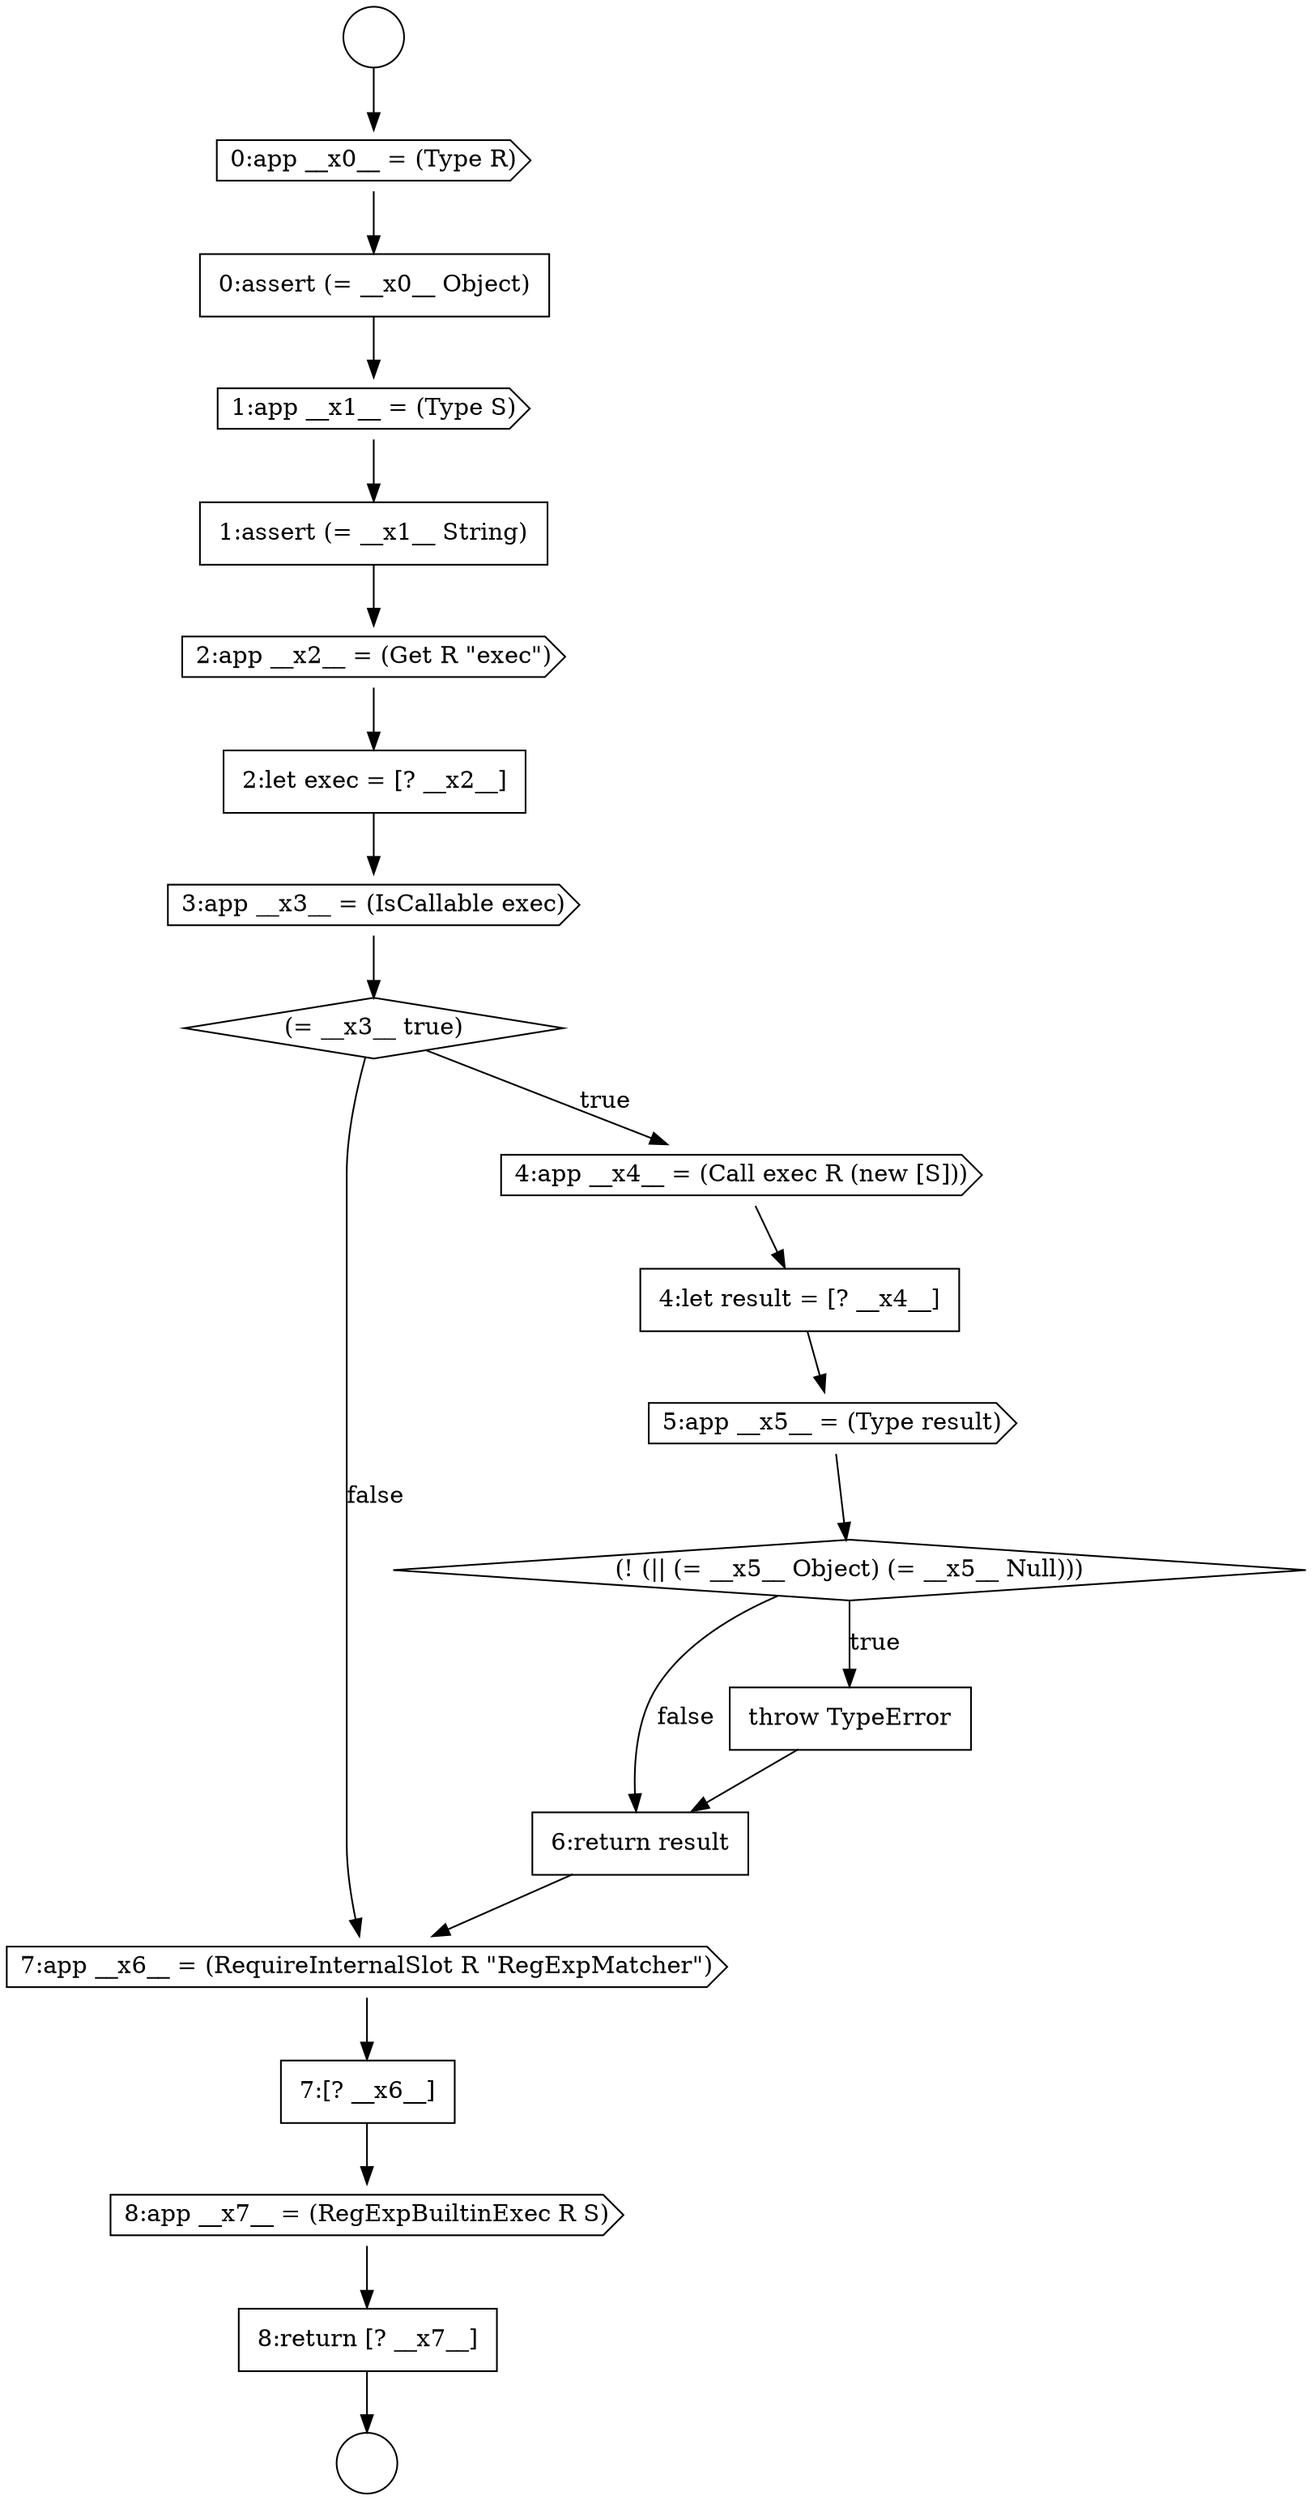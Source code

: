 digraph {
  node14741 [shape=circle label=" " color="black" fillcolor="white" style=filled]
  node14754 [shape=diamond, label=<<font color="black">(! (|| (= __x5__ Object) (= __x5__ Null)))</font>> color="black" fillcolor="white" style=filled]
  node14745 [shape=cds, label=<<font color="black">1:app __x1__ = (Type S)</font>> color="black" fillcolor="white" style=filled]
  node14753 [shape=cds, label=<<font color="black">5:app __x5__ = (Type result)</font>> color="black" fillcolor="white" style=filled]
  node14752 [shape=none, margin=0, label=<<font color="black">
    <table border="0" cellborder="1" cellspacing="0" cellpadding="10">
      <tr><td align="left">4:let result = [? __x4__]</td></tr>
    </table>
  </font>> color="black" fillcolor="white" style=filled]
  node14757 [shape=cds, label=<<font color="black">7:app __x6__ = (RequireInternalSlot R &quot;RegExpMatcher&quot;)</font>> color="black" fillcolor="white" style=filled]
  node14744 [shape=none, margin=0, label=<<font color="black">
    <table border="0" cellborder="1" cellspacing="0" cellpadding="10">
      <tr><td align="left">0:assert (= __x0__ Object)</td></tr>
    </table>
  </font>> color="black" fillcolor="white" style=filled]
  node14743 [shape=cds, label=<<font color="black">0:app __x0__ = (Type R)</font>> color="black" fillcolor="white" style=filled]
  node14756 [shape=none, margin=0, label=<<font color="black">
    <table border="0" cellborder="1" cellspacing="0" cellpadding="10">
      <tr><td align="left">6:return result</td></tr>
    </table>
  </font>> color="black" fillcolor="white" style=filled]
  node14742 [shape=circle label=" " color="black" fillcolor="white" style=filled]
  node14759 [shape=cds, label=<<font color="black">8:app __x7__ = (RegExpBuiltinExec R S)</font>> color="black" fillcolor="white" style=filled]
  node14748 [shape=none, margin=0, label=<<font color="black">
    <table border="0" cellborder="1" cellspacing="0" cellpadding="10">
      <tr><td align="left">2:let exec = [? __x2__]</td></tr>
    </table>
  </font>> color="black" fillcolor="white" style=filled]
  node14750 [shape=diamond, label=<<font color="black">(= __x3__ true)</font>> color="black" fillcolor="white" style=filled]
  node14758 [shape=none, margin=0, label=<<font color="black">
    <table border="0" cellborder="1" cellspacing="0" cellpadding="10">
      <tr><td align="left">7:[? __x6__]</td></tr>
    </table>
  </font>> color="black" fillcolor="white" style=filled]
  node14751 [shape=cds, label=<<font color="black">4:app __x4__ = (Call exec R (new [S]))</font>> color="black" fillcolor="white" style=filled]
  node14760 [shape=none, margin=0, label=<<font color="black">
    <table border="0" cellborder="1" cellspacing="0" cellpadding="10">
      <tr><td align="left">8:return [? __x7__]</td></tr>
    </table>
  </font>> color="black" fillcolor="white" style=filled]
  node14746 [shape=none, margin=0, label=<<font color="black">
    <table border="0" cellborder="1" cellspacing="0" cellpadding="10">
      <tr><td align="left">1:assert (= __x1__ String)</td></tr>
    </table>
  </font>> color="black" fillcolor="white" style=filled]
  node14755 [shape=none, margin=0, label=<<font color="black">
    <table border="0" cellborder="1" cellspacing="0" cellpadding="10">
      <tr><td align="left">throw TypeError</td></tr>
    </table>
  </font>> color="black" fillcolor="white" style=filled]
  node14747 [shape=cds, label=<<font color="black">2:app __x2__ = (Get R &quot;exec&quot;)</font>> color="black" fillcolor="white" style=filled]
  node14749 [shape=cds, label=<<font color="black">3:app __x3__ = (IsCallable exec)</font>> color="black" fillcolor="white" style=filled]
  node14758 -> node14759 [ color="black"]
  node14755 -> node14756 [ color="black"]
  node14745 -> node14746 [ color="black"]
  node14750 -> node14751 [label=<<font color="black">true</font>> color="black"]
  node14750 -> node14757 [label=<<font color="black">false</font>> color="black"]
  node14743 -> node14744 [ color="black"]
  node14751 -> node14752 [ color="black"]
  node14757 -> node14758 [ color="black"]
  node14747 -> node14748 [ color="black"]
  node14756 -> node14757 [ color="black"]
  node14741 -> node14743 [ color="black"]
  node14748 -> node14749 [ color="black"]
  node14746 -> node14747 [ color="black"]
  node14749 -> node14750 [ color="black"]
  node14754 -> node14755 [label=<<font color="black">true</font>> color="black"]
  node14754 -> node14756 [label=<<font color="black">false</font>> color="black"]
  node14752 -> node14753 [ color="black"]
  node14744 -> node14745 [ color="black"]
  node14759 -> node14760 [ color="black"]
  node14760 -> node14742 [ color="black"]
  node14753 -> node14754 [ color="black"]
}
